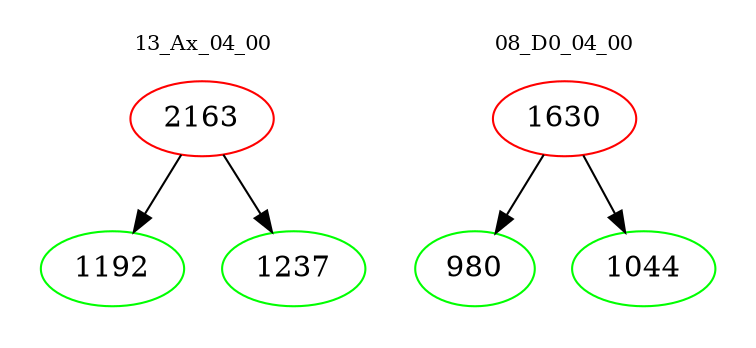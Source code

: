 digraph{
subgraph cluster_0 {
color = white
label = "13_Ax_04_00";
fontsize=10;
T0_2163 [label="2163", color="red"]
T0_2163 -> T0_1192 [color="black"]
T0_1192 [label="1192", color="green"]
T0_2163 -> T0_1237 [color="black"]
T0_1237 [label="1237", color="green"]
}
subgraph cluster_1 {
color = white
label = "08_D0_04_00";
fontsize=10;
T1_1630 [label="1630", color="red"]
T1_1630 -> T1_980 [color="black"]
T1_980 [label="980", color="green"]
T1_1630 -> T1_1044 [color="black"]
T1_1044 [label="1044", color="green"]
}
}
